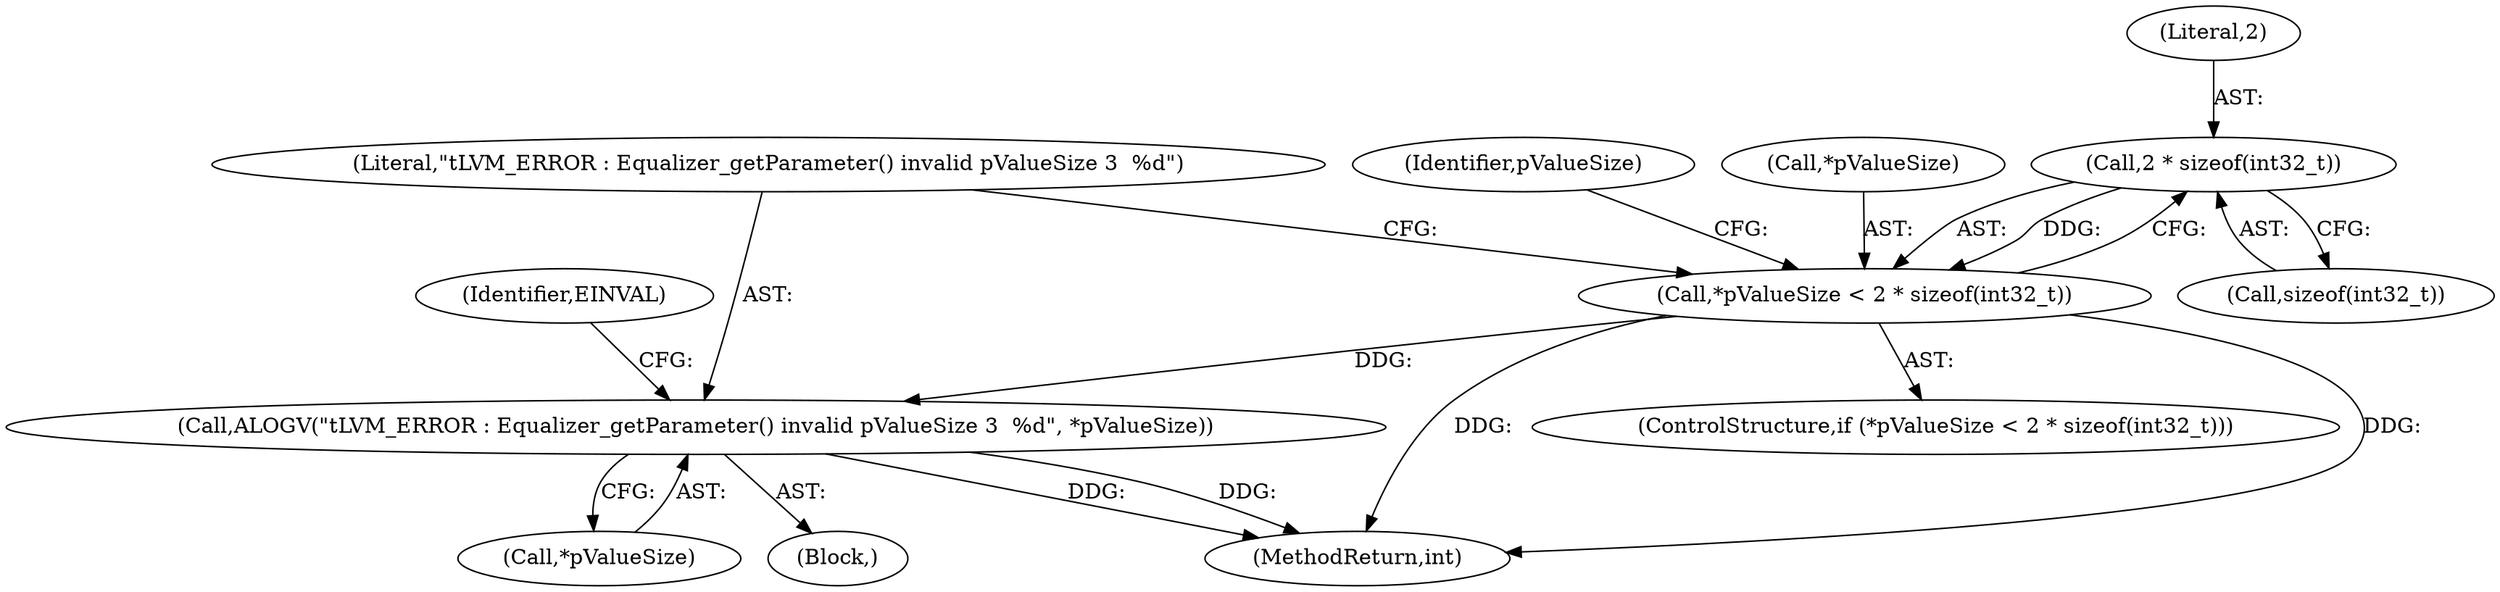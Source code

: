 digraph "0_Android_321ea5257e37c8edb26e66fe4ee78cca4cd915fe@API" {
"1000196" [label="(Call,2 * sizeof(int32_t))"];
"1000193" [label="(Call,*pValueSize < 2 * sizeof(int32_t))"];
"1000201" [label="(Call,ALOGV(\"\tLVM_ERROR : Equalizer_getParameter() invalid pValueSize 3  %d\", *pValueSize))"];
"1000196" [label="(Call,2 * sizeof(int32_t))"];
"1000198" [label="(Call,sizeof(int32_t))"];
"1000193" [label="(Call,*pValueSize < 2 * sizeof(int32_t))"];
"1000586" [label="(MethodReturn,int)"];
"1000192" [label="(ControlStructure,if (*pValueSize < 2 * sizeof(int32_t)))"];
"1000203" [label="(Call,*pValueSize)"];
"1000200" [label="(Block,)"];
"1000201" [label="(Call,ALOGV(\"\tLVM_ERROR : Equalizer_getParameter() invalid pValueSize 3  %d\", *pValueSize))"];
"1000207" [label="(Identifier,EINVAL)"];
"1000202" [label="(Literal,\"\tLVM_ERROR : Equalizer_getParameter() invalid pValueSize 3  %d\")"];
"1000197" [label="(Literal,2)"];
"1000210" [label="(Identifier,pValueSize)"];
"1000194" [label="(Call,*pValueSize)"];
"1000196" -> "1000193"  [label="AST: "];
"1000196" -> "1000198"  [label="CFG: "];
"1000197" -> "1000196"  [label="AST: "];
"1000198" -> "1000196"  [label="AST: "];
"1000193" -> "1000196"  [label="CFG: "];
"1000196" -> "1000193"  [label="DDG: "];
"1000193" -> "1000192"  [label="AST: "];
"1000194" -> "1000193"  [label="AST: "];
"1000202" -> "1000193"  [label="CFG: "];
"1000210" -> "1000193"  [label="CFG: "];
"1000193" -> "1000586"  [label="DDG: "];
"1000193" -> "1000586"  [label="DDG: "];
"1000193" -> "1000201"  [label="DDG: "];
"1000201" -> "1000200"  [label="AST: "];
"1000201" -> "1000203"  [label="CFG: "];
"1000202" -> "1000201"  [label="AST: "];
"1000203" -> "1000201"  [label="AST: "];
"1000207" -> "1000201"  [label="CFG: "];
"1000201" -> "1000586"  [label="DDG: "];
"1000201" -> "1000586"  [label="DDG: "];
}
